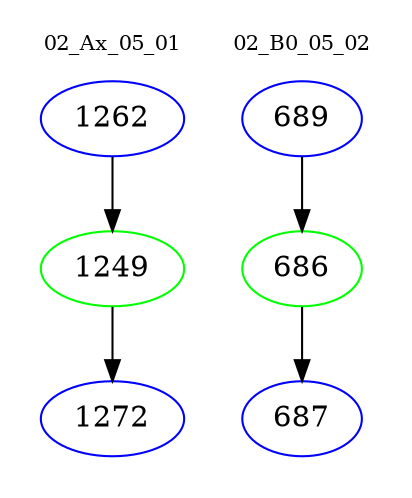 digraph{
subgraph cluster_0 {
color = white
label = "02_Ax_05_01";
fontsize=10;
T0_1262 [label="1262", color="blue"]
T0_1262 -> T0_1249 [color="black"]
T0_1249 [label="1249", color="green"]
T0_1249 -> T0_1272 [color="black"]
T0_1272 [label="1272", color="blue"]
}
subgraph cluster_1 {
color = white
label = "02_B0_05_02";
fontsize=10;
T1_689 [label="689", color="blue"]
T1_689 -> T1_686 [color="black"]
T1_686 [label="686", color="green"]
T1_686 -> T1_687 [color="black"]
T1_687 [label="687", color="blue"]
}
}

